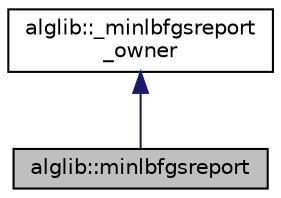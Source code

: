 digraph "alglib::minlbfgsreport"
{
  edge [fontname="Helvetica",fontsize="10",labelfontname="Helvetica",labelfontsize="10"];
  node [fontname="Helvetica",fontsize="10",shape=record];
  Node0 [label="alglib::minlbfgsreport",height=0.2,width=0.4,color="black", fillcolor="grey75", style="filled", fontcolor="black"];
  Node1 -> Node0 [dir="back",color="midnightblue",fontsize="10",style="solid",fontname="Helvetica"];
  Node1 [label="alglib::_minlbfgsreport\l_owner",height=0.2,width=0.4,color="black", fillcolor="white", style="filled",URL="$classalglib_1_1__minlbfgsreport__owner.html"];
}
